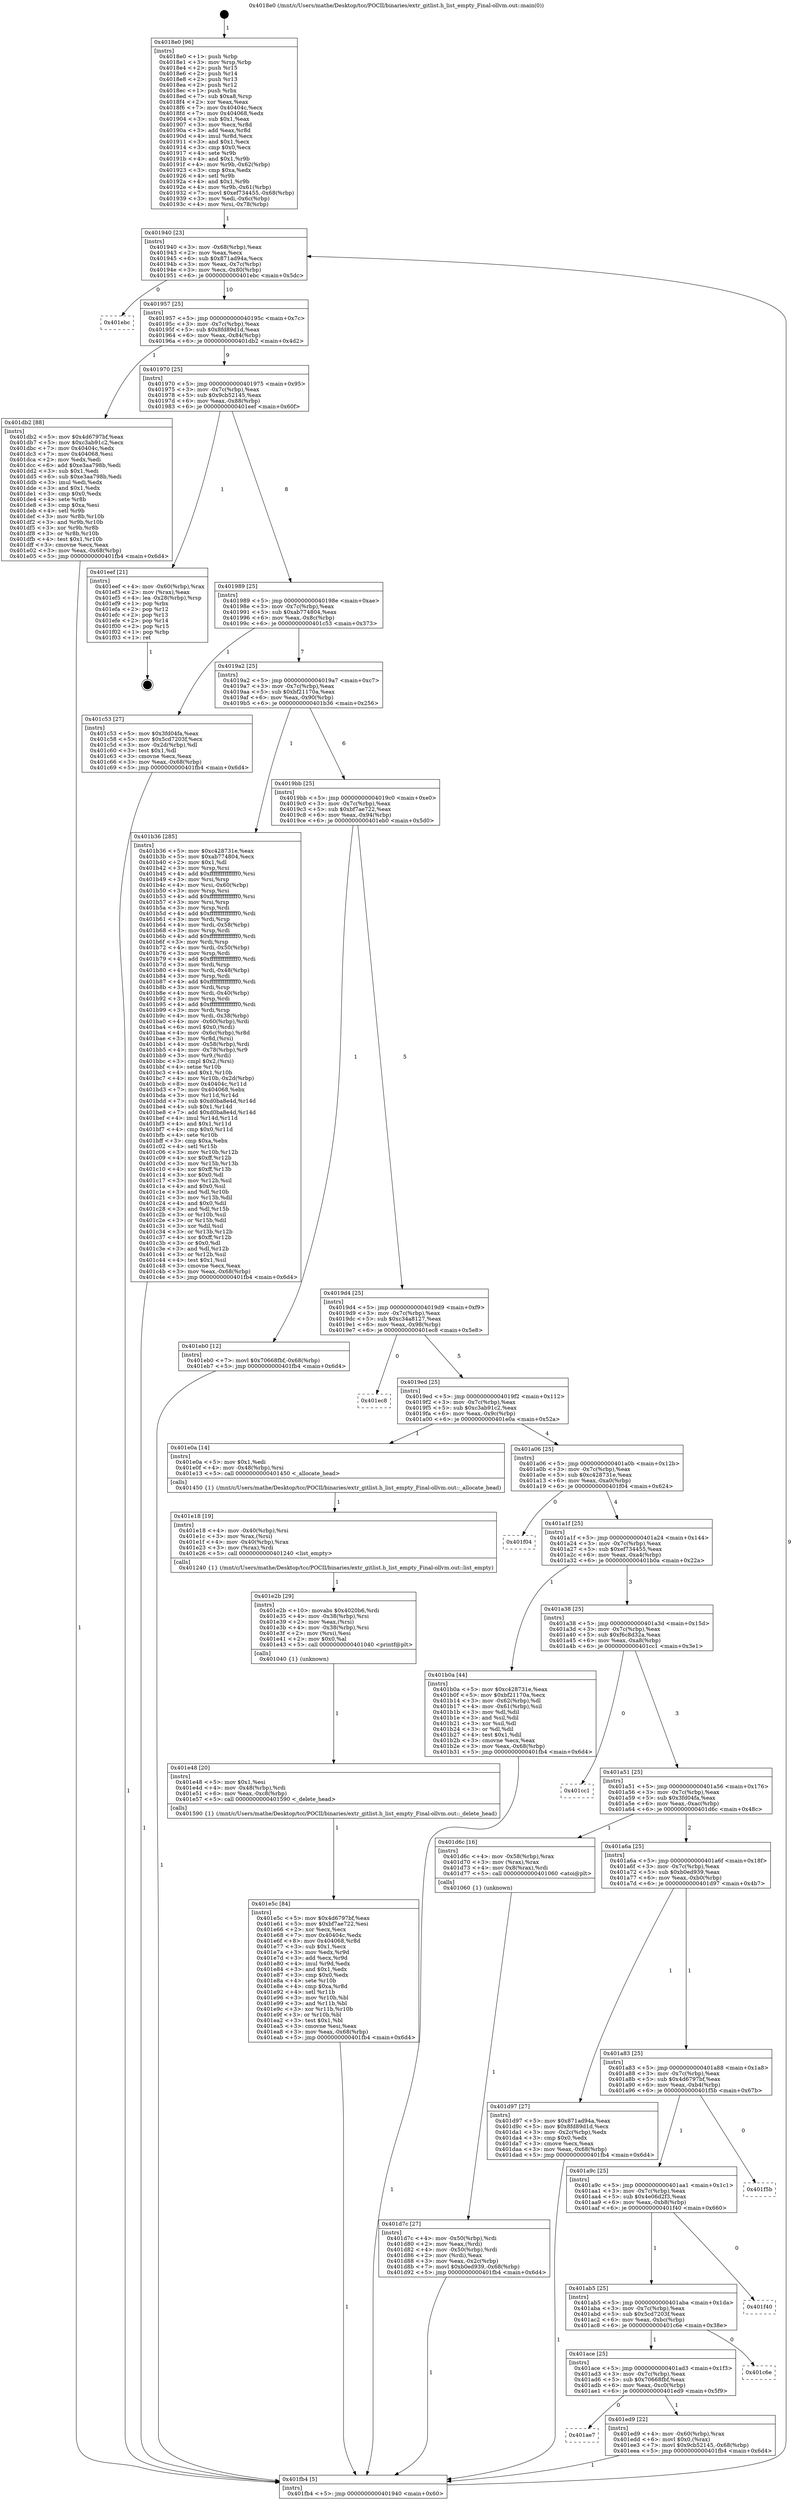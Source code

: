 digraph "0x4018e0" {
  label = "0x4018e0 (/mnt/c/Users/mathe/Desktop/tcc/POCII/binaries/extr_gitlist.h_list_empty_Final-ollvm.out::main(0))"
  labelloc = "t"
  node[shape=record]

  Entry [label="",width=0.3,height=0.3,shape=circle,fillcolor=black,style=filled]
  "0x401940" [label="{
     0x401940 [23]\l
     | [instrs]\l
     &nbsp;&nbsp;0x401940 \<+3\>: mov -0x68(%rbp),%eax\l
     &nbsp;&nbsp;0x401943 \<+2\>: mov %eax,%ecx\l
     &nbsp;&nbsp;0x401945 \<+6\>: sub $0x871ad94a,%ecx\l
     &nbsp;&nbsp;0x40194b \<+3\>: mov %eax,-0x7c(%rbp)\l
     &nbsp;&nbsp;0x40194e \<+3\>: mov %ecx,-0x80(%rbp)\l
     &nbsp;&nbsp;0x401951 \<+6\>: je 0000000000401ebc \<main+0x5dc\>\l
  }"]
  "0x401ebc" [label="{
     0x401ebc\l
  }", style=dashed]
  "0x401957" [label="{
     0x401957 [25]\l
     | [instrs]\l
     &nbsp;&nbsp;0x401957 \<+5\>: jmp 000000000040195c \<main+0x7c\>\l
     &nbsp;&nbsp;0x40195c \<+3\>: mov -0x7c(%rbp),%eax\l
     &nbsp;&nbsp;0x40195f \<+5\>: sub $0x8fd89d1d,%eax\l
     &nbsp;&nbsp;0x401964 \<+6\>: mov %eax,-0x84(%rbp)\l
     &nbsp;&nbsp;0x40196a \<+6\>: je 0000000000401db2 \<main+0x4d2\>\l
  }"]
  Exit [label="",width=0.3,height=0.3,shape=circle,fillcolor=black,style=filled,peripheries=2]
  "0x401db2" [label="{
     0x401db2 [88]\l
     | [instrs]\l
     &nbsp;&nbsp;0x401db2 \<+5\>: mov $0x4d6797bf,%eax\l
     &nbsp;&nbsp;0x401db7 \<+5\>: mov $0xc3ab91c2,%ecx\l
     &nbsp;&nbsp;0x401dbc \<+7\>: mov 0x40404c,%edx\l
     &nbsp;&nbsp;0x401dc3 \<+7\>: mov 0x404068,%esi\l
     &nbsp;&nbsp;0x401dca \<+2\>: mov %edx,%edi\l
     &nbsp;&nbsp;0x401dcc \<+6\>: add $0xe3aa798b,%edi\l
     &nbsp;&nbsp;0x401dd2 \<+3\>: sub $0x1,%edi\l
     &nbsp;&nbsp;0x401dd5 \<+6\>: sub $0xe3aa798b,%edi\l
     &nbsp;&nbsp;0x401ddb \<+3\>: imul %edi,%edx\l
     &nbsp;&nbsp;0x401dde \<+3\>: and $0x1,%edx\l
     &nbsp;&nbsp;0x401de1 \<+3\>: cmp $0x0,%edx\l
     &nbsp;&nbsp;0x401de4 \<+4\>: sete %r8b\l
     &nbsp;&nbsp;0x401de8 \<+3\>: cmp $0xa,%esi\l
     &nbsp;&nbsp;0x401deb \<+4\>: setl %r9b\l
     &nbsp;&nbsp;0x401def \<+3\>: mov %r8b,%r10b\l
     &nbsp;&nbsp;0x401df2 \<+3\>: and %r9b,%r10b\l
     &nbsp;&nbsp;0x401df5 \<+3\>: xor %r9b,%r8b\l
     &nbsp;&nbsp;0x401df8 \<+3\>: or %r8b,%r10b\l
     &nbsp;&nbsp;0x401dfb \<+4\>: test $0x1,%r10b\l
     &nbsp;&nbsp;0x401dff \<+3\>: cmovne %ecx,%eax\l
     &nbsp;&nbsp;0x401e02 \<+3\>: mov %eax,-0x68(%rbp)\l
     &nbsp;&nbsp;0x401e05 \<+5\>: jmp 0000000000401fb4 \<main+0x6d4\>\l
  }"]
  "0x401970" [label="{
     0x401970 [25]\l
     | [instrs]\l
     &nbsp;&nbsp;0x401970 \<+5\>: jmp 0000000000401975 \<main+0x95\>\l
     &nbsp;&nbsp;0x401975 \<+3\>: mov -0x7c(%rbp),%eax\l
     &nbsp;&nbsp;0x401978 \<+5\>: sub $0x9cb52145,%eax\l
     &nbsp;&nbsp;0x40197d \<+6\>: mov %eax,-0x88(%rbp)\l
     &nbsp;&nbsp;0x401983 \<+6\>: je 0000000000401eef \<main+0x60f\>\l
  }"]
  "0x401ae7" [label="{
     0x401ae7\l
  }", style=dashed]
  "0x401eef" [label="{
     0x401eef [21]\l
     | [instrs]\l
     &nbsp;&nbsp;0x401eef \<+4\>: mov -0x60(%rbp),%rax\l
     &nbsp;&nbsp;0x401ef3 \<+2\>: mov (%rax),%eax\l
     &nbsp;&nbsp;0x401ef5 \<+4\>: lea -0x28(%rbp),%rsp\l
     &nbsp;&nbsp;0x401ef9 \<+1\>: pop %rbx\l
     &nbsp;&nbsp;0x401efa \<+2\>: pop %r12\l
     &nbsp;&nbsp;0x401efc \<+2\>: pop %r13\l
     &nbsp;&nbsp;0x401efe \<+2\>: pop %r14\l
     &nbsp;&nbsp;0x401f00 \<+2\>: pop %r15\l
     &nbsp;&nbsp;0x401f02 \<+1\>: pop %rbp\l
     &nbsp;&nbsp;0x401f03 \<+1\>: ret\l
  }"]
  "0x401989" [label="{
     0x401989 [25]\l
     | [instrs]\l
     &nbsp;&nbsp;0x401989 \<+5\>: jmp 000000000040198e \<main+0xae\>\l
     &nbsp;&nbsp;0x40198e \<+3\>: mov -0x7c(%rbp),%eax\l
     &nbsp;&nbsp;0x401991 \<+5\>: sub $0xab774804,%eax\l
     &nbsp;&nbsp;0x401996 \<+6\>: mov %eax,-0x8c(%rbp)\l
     &nbsp;&nbsp;0x40199c \<+6\>: je 0000000000401c53 \<main+0x373\>\l
  }"]
  "0x401ed9" [label="{
     0x401ed9 [22]\l
     | [instrs]\l
     &nbsp;&nbsp;0x401ed9 \<+4\>: mov -0x60(%rbp),%rax\l
     &nbsp;&nbsp;0x401edd \<+6\>: movl $0x0,(%rax)\l
     &nbsp;&nbsp;0x401ee3 \<+7\>: movl $0x9cb52145,-0x68(%rbp)\l
     &nbsp;&nbsp;0x401eea \<+5\>: jmp 0000000000401fb4 \<main+0x6d4\>\l
  }"]
  "0x401c53" [label="{
     0x401c53 [27]\l
     | [instrs]\l
     &nbsp;&nbsp;0x401c53 \<+5\>: mov $0x3fd04fa,%eax\l
     &nbsp;&nbsp;0x401c58 \<+5\>: mov $0x5cd7203f,%ecx\l
     &nbsp;&nbsp;0x401c5d \<+3\>: mov -0x2d(%rbp),%dl\l
     &nbsp;&nbsp;0x401c60 \<+3\>: test $0x1,%dl\l
     &nbsp;&nbsp;0x401c63 \<+3\>: cmovne %ecx,%eax\l
     &nbsp;&nbsp;0x401c66 \<+3\>: mov %eax,-0x68(%rbp)\l
     &nbsp;&nbsp;0x401c69 \<+5\>: jmp 0000000000401fb4 \<main+0x6d4\>\l
  }"]
  "0x4019a2" [label="{
     0x4019a2 [25]\l
     | [instrs]\l
     &nbsp;&nbsp;0x4019a2 \<+5\>: jmp 00000000004019a7 \<main+0xc7\>\l
     &nbsp;&nbsp;0x4019a7 \<+3\>: mov -0x7c(%rbp),%eax\l
     &nbsp;&nbsp;0x4019aa \<+5\>: sub $0xbf21170a,%eax\l
     &nbsp;&nbsp;0x4019af \<+6\>: mov %eax,-0x90(%rbp)\l
     &nbsp;&nbsp;0x4019b5 \<+6\>: je 0000000000401b36 \<main+0x256\>\l
  }"]
  "0x401ace" [label="{
     0x401ace [25]\l
     | [instrs]\l
     &nbsp;&nbsp;0x401ace \<+5\>: jmp 0000000000401ad3 \<main+0x1f3\>\l
     &nbsp;&nbsp;0x401ad3 \<+3\>: mov -0x7c(%rbp),%eax\l
     &nbsp;&nbsp;0x401ad6 \<+5\>: sub $0x70668fbf,%eax\l
     &nbsp;&nbsp;0x401adb \<+6\>: mov %eax,-0xc0(%rbp)\l
     &nbsp;&nbsp;0x401ae1 \<+6\>: je 0000000000401ed9 \<main+0x5f9\>\l
  }"]
  "0x401b36" [label="{
     0x401b36 [285]\l
     | [instrs]\l
     &nbsp;&nbsp;0x401b36 \<+5\>: mov $0xc428731e,%eax\l
     &nbsp;&nbsp;0x401b3b \<+5\>: mov $0xab774804,%ecx\l
     &nbsp;&nbsp;0x401b40 \<+2\>: mov $0x1,%dl\l
     &nbsp;&nbsp;0x401b42 \<+3\>: mov %rsp,%rsi\l
     &nbsp;&nbsp;0x401b45 \<+4\>: add $0xfffffffffffffff0,%rsi\l
     &nbsp;&nbsp;0x401b49 \<+3\>: mov %rsi,%rsp\l
     &nbsp;&nbsp;0x401b4c \<+4\>: mov %rsi,-0x60(%rbp)\l
     &nbsp;&nbsp;0x401b50 \<+3\>: mov %rsp,%rsi\l
     &nbsp;&nbsp;0x401b53 \<+4\>: add $0xfffffffffffffff0,%rsi\l
     &nbsp;&nbsp;0x401b57 \<+3\>: mov %rsi,%rsp\l
     &nbsp;&nbsp;0x401b5a \<+3\>: mov %rsp,%rdi\l
     &nbsp;&nbsp;0x401b5d \<+4\>: add $0xfffffffffffffff0,%rdi\l
     &nbsp;&nbsp;0x401b61 \<+3\>: mov %rdi,%rsp\l
     &nbsp;&nbsp;0x401b64 \<+4\>: mov %rdi,-0x58(%rbp)\l
     &nbsp;&nbsp;0x401b68 \<+3\>: mov %rsp,%rdi\l
     &nbsp;&nbsp;0x401b6b \<+4\>: add $0xfffffffffffffff0,%rdi\l
     &nbsp;&nbsp;0x401b6f \<+3\>: mov %rdi,%rsp\l
     &nbsp;&nbsp;0x401b72 \<+4\>: mov %rdi,-0x50(%rbp)\l
     &nbsp;&nbsp;0x401b76 \<+3\>: mov %rsp,%rdi\l
     &nbsp;&nbsp;0x401b79 \<+4\>: add $0xfffffffffffffff0,%rdi\l
     &nbsp;&nbsp;0x401b7d \<+3\>: mov %rdi,%rsp\l
     &nbsp;&nbsp;0x401b80 \<+4\>: mov %rdi,-0x48(%rbp)\l
     &nbsp;&nbsp;0x401b84 \<+3\>: mov %rsp,%rdi\l
     &nbsp;&nbsp;0x401b87 \<+4\>: add $0xfffffffffffffff0,%rdi\l
     &nbsp;&nbsp;0x401b8b \<+3\>: mov %rdi,%rsp\l
     &nbsp;&nbsp;0x401b8e \<+4\>: mov %rdi,-0x40(%rbp)\l
     &nbsp;&nbsp;0x401b92 \<+3\>: mov %rsp,%rdi\l
     &nbsp;&nbsp;0x401b95 \<+4\>: add $0xfffffffffffffff0,%rdi\l
     &nbsp;&nbsp;0x401b99 \<+3\>: mov %rdi,%rsp\l
     &nbsp;&nbsp;0x401b9c \<+4\>: mov %rdi,-0x38(%rbp)\l
     &nbsp;&nbsp;0x401ba0 \<+4\>: mov -0x60(%rbp),%rdi\l
     &nbsp;&nbsp;0x401ba4 \<+6\>: movl $0x0,(%rdi)\l
     &nbsp;&nbsp;0x401baa \<+4\>: mov -0x6c(%rbp),%r8d\l
     &nbsp;&nbsp;0x401bae \<+3\>: mov %r8d,(%rsi)\l
     &nbsp;&nbsp;0x401bb1 \<+4\>: mov -0x58(%rbp),%rdi\l
     &nbsp;&nbsp;0x401bb5 \<+4\>: mov -0x78(%rbp),%r9\l
     &nbsp;&nbsp;0x401bb9 \<+3\>: mov %r9,(%rdi)\l
     &nbsp;&nbsp;0x401bbc \<+3\>: cmpl $0x2,(%rsi)\l
     &nbsp;&nbsp;0x401bbf \<+4\>: setne %r10b\l
     &nbsp;&nbsp;0x401bc3 \<+4\>: and $0x1,%r10b\l
     &nbsp;&nbsp;0x401bc7 \<+4\>: mov %r10b,-0x2d(%rbp)\l
     &nbsp;&nbsp;0x401bcb \<+8\>: mov 0x40404c,%r11d\l
     &nbsp;&nbsp;0x401bd3 \<+7\>: mov 0x404068,%ebx\l
     &nbsp;&nbsp;0x401bda \<+3\>: mov %r11d,%r14d\l
     &nbsp;&nbsp;0x401bdd \<+7\>: sub $0xd0ba8e4d,%r14d\l
     &nbsp;&nbsp;0x401be4 \<+4\>: sub $0x1,%r14d\l
     &nbsp;&nbsp;0x401be8 \<+7\>: add $0xd0ba8e4d,%r14d\l
     &nbsp;&nbsp;0x401bef \<+4\>: imul %r14d,%r11d\l
     &nbsp;&nbsp;0x401bf3 \<+4\>: and $0x1,%r11d\l
     &nbsp;&nbsp;0x401bf7 \<+4\>: cmp $0x0,%r11d\l
     &nbsp;&nbsp;0x401bfb \<+4\>: sete %r10b\l
     &nbsp;&nbsp;0x401bff \<+3\>: cmp $0xa,%ebx\l
     &nbsp;&nbsp;0x401c02 \<+4\>: setl %r15b\l
     &nbsp;&nbsp;0x401c06 \<+3\>: mov %r10b,%r12b\l
     &nbsp;&nbsp;0x401c09 \<+4\>: xor $0xff,%r12b\l
     &nbsp;&nbsp;0x401c0d \<+3\>: mov %r15b,%r13b\l
     &nbsp;&nbsp;0x401c10 \<+4\>: xor $0xff,%r13b\l
     &nbsp;&nbsp;0x401c14 \<+3\>: xor $0x0,%dl\l
     &nbsp;&nbsp;0x401c17 \<+3\>: mov %r12b,%sil\l
     &nbsp;&nbsp;0x401c1a \<+4\>: and $0x0,%sil\l
     &nbsp;&nbsp;0x401c1e \<+3\>: and %dl,%r10b\l
     &nbsp;&nbsp;0x401c21 \<+3\>: mov %r13b,%dil\l
     &nbsp;&nbsp;0x401c24 \<+4\>: and $0x0,%dil\l
     &nbsp;&nbsp;0x401c28 \<+3\>: and %dl,%r15b\l
     &nbsp;&nbsp;0x401c2b \<+3\>: or %r10b,%sil\l
     &nbsp;&nbsp;0x401c2e \<+3\>: or %r15b,%dil\l
     &nbsp;&nbsp;0x401c31 \<+3\>: xor %dil,%sil\l
     &nbsp;&nbsp;0x401c34 \<+3\>: or %r13b,%r12b\l
     &nbsp;&nbsp;0x401c37 \<+4\>: xor $0xff,%r12b\l
     &nbsp;&nbsp;0x401c3b \<+3\>: or $0x0,%dl\l
     &nbsp;&nbsp;0x401c3e \<+3\>: and %dl,%r12b\l
     &nbsp;&nbsp;0x401c41 \<+3\>: or %r12b,%sil\l
     &nbsp;&nbsp;0x401c44 \<+4\>: test $0x1,%sil\l
     &nbsp;&nbsp;0x401c48 \<+3\>: cmovne %ecx,%eax\l
     &nbsp;&nbsp;0x401c4b \<+3\>: mov %eax,-0x68(%rbp)\l
     &nbsp;&nbsp;0x401c4e \<+5\>: jmp 0000000000401fb4 \<main+0x6d4\>\l
  }"]
  "0x4019bb" [label="{
     0x4019bb [25]\l
     | [instrs]\l
     &nbsp;&nbsp;0x4019bb \<+5\>: jmp 00000000004019c0 \<main+0xe0\>\l
     &nbsp;&nbsp;0x4019c0 \<+3\>: mov -0x7c(%rbp),%eax\l
     &nbsp;&nbsp;0x4019c3 \<+5\>: sub $0xbf7ae722,%eax\l
     &nbsp;&nbsp;0x4019c8 \<+6\>: mov %eax,-0x94(%rbp)\l
     &nbsp;&nbsp;0x4019ce \<+6\>: je 0000000000401eb0 \<main+0x5d0\>\l
  }"]
  "0x401c6e" [label="{
     0x401c6e\l
  }", style=dashed]
  "0x401eb0" [label="{
     0x401eb0 [12]\l
     | [instrs]\l
     &nbsp;&nbsp;0x401eb0 \<+7\>: movl $0x70668fbf,-0x68(%rbp)\l
     &nbsp;&nbsp;0x401eb7 \<+5\>: jmp 0000000000401fb4 \<main+0x6d4\>\l
  }"]
  "0x4019d4" [label="{
     0x4019d4 [25]\l
     | [instrs]\l
     &nbsp;&nbsp;0x4019d4 \<+5\>: jmp 00000000004019d9 \<main+0xf9\>\l
     &nbsp;&nbsp;0x4019d9 \<+3\>: mov -0x7c(%rbp),%eax\l
     &nbsp;&nbsp;0x4019dc \<+5\>: sub $0xc34a8127,%eax\l
     &nbsp;&nbsp;0x4019e1 \<+6\>: mov %eax,-0x98(%rbp)\l
     &nbsp;&nbsp;0x4019e7 \<+6\>: je 0000000000401ec8 \<main+0x5e8\>\l
  }"]
  "0x401ab5" [label="{
     0x401ab5 [25]\l
     | [instrs]\l
     &nbsp;&nbsp;0x401ab5 \<+5\>: jmp 0000000000401aba \<main+0x1da\>\l
     &nbsp;&nbsp;0x401aba \<+3\>: mov -0x7c(%rbp),%eax\l
     &nbsp;&nbsp;0x401abd \<+5\>: sub $0x5cd7203f,%eax\l
     &nbsp;&nbsp;0x401ac2 \<+6\>: mov %eax,-0xbc(%rbp)\l
     &nbsp;&nbsp;0x401ac8 \<+6\>: je 0000000000401c6e \<main+0x38e\>\l
  }"]
  "0x401ec8" [label="{
     0x401ec8\l
  }", style=dashed]
  "0x4019ed" [label="{
     0x4019ed [25]\l
     | [instrs]\l
     &nbsp;&nbsp;0x4019ed \<+5\>: jmp 00000000004019f2 \<main+0x112\>\l
     &nbsp;&nbsp;0x4019f2 \<+3\>: mov -0x7c(%rbp),%eax\l
     &nbsp;&nbsp;0x4019f5 \<+5\>: sub $0xc3ab91c2,%eax\l
     &nbsp;&nbsp;0x4019fa \<+6\>: mov %eax,-0x9c(%rbp)\l
     &nbsp;&nbsp;0x401a00 \<+6\>: je 0000000000401e0a \<main+0x52a\>\l
  }"]
  "0x401f40" [label="{
     0x401f40\l
  }", style=dashed]
  "0x401e0a" [label="{
     0x401e0a [14]\l
     | [instrs]\l
     &nbsp;&nbsp;0x401e0a \<+5\>: mov $0x1,%edi\l
     &nbsp;&nbsp;0x401e0f \<+4\>: mov -0x48(%rbp),%rsi\l
     &nbsp;&nbsp;0x401e13 \<+5\>: call 0000000000401450 \<_allocate_head\>\l
     | [calls]\l
     &nbsp;&nbsp;0x401450 \{1\} (/mnt/c/Users/mathe/Desktop/tcc/POCII/binaries/extr_gitlist.h_list_empty_Final-ollvm.out::_allocate_head)\l
  }"]
  "0x401a06" [label="{
     0x401a06 [25]\l
     | [instrs]\l
     &nbsp;&nbsp;0x401a06 \<+5\>: jmp 0000000000401a0b \<main+0x12b\>\l
     &nbsp;&nbsp;0x401a0b \<+3\>: mov -0x7c(%rbp),%eax\l
     &nbsp;&nbsp;0x401a0e \<+5\>: sub $0xc428731e,%eax\l
     &nbsp;&nbsp;0x401a13 \<+6\>: mov %eax,-0xa0(%rbp)\l
     &nbsp;&nbsp;0x401a19 \<+6\>: je 0000000000401f04 \<main+0x624\>\l
  }"]
  "0x401a9c" [label="{
     0x401a9c [25]\l
     | [instrs]\l
     &nbsp;&nbsp;0x401a9c \<+5\>: jmp 0000000000401aa1 \<main+0x1c1\>\l
     &nbsp;&nbsp;0x401aa1 \<+3\>: mov -0x7c(%rbp),%eax\l
     &nbsp;&nbsp;0x401aa4 \<+5\>: sub $0x4e06d2f3,%eax\l
     &nbsp;&nbsp;0x401aa9 \<+6\>: mov %eax,-0xb8(%rbp)\l
     &nbsp;&nbsp;0x401aaf \<+6\>: je 0000000000401f40 \<main+0x660\>\l
  }"]
  "0x401f04" [label="{
     0x401f04\l
  }", style=dashed]
  "0x401a1f" [label="{
     0x401a1f [25]\l
     | [instrs]\l
     &nbsp;&nbsp;0x401a1f \<+5\>: jmp 0000000000401a24 \<main+0x144\>\l
     &nbsp;&nbsp;0x401a24 \<+3\>: mov -0x7c(%rbp),%eax\l
     &nbsp;&nbsp;0x401a27 \<+5\>: sub $0xef734455,%eax\l
     &nbsp;&nbsp;0x401a2c \<+6\>: mov %eax,-0xa4(%rbp)\l
     &nbsp;&nbsp;0x401a32 \<+6\>: je 0000000000401b0a \<main+0x22a\>\l
  }"]
  "0x401f5b" [label="{
     0x401f5b\l
  }", style=dashed]
  "0x401b0a" [label="{
     0x401b0a [44]\l
     | [instrs]\l
     &nbsp;&nbsp;0x401b0a \<+5\>: mov $0xc428731e,%eax\l
     &nbsp;&nbsp;0x401b0f \<+5\>: mov $0xbf21170a,%ecx\l
     &nbsp;&nbsp;0x401b14 \<+3\>: mov -0x62(%rbp),%dl\l
     &nbsp;&nbsp;0x401b17 \<+4\>: mov -0x61(%rbp),%sil\l
     &nbsp;&nbsp;0x401b1b \<+3\>: mov %dl,%dil\l
     &nbsp;&nbsp;0x401b1e \<+3\>: and %sil,%dil\l
     &nbsp;&nbsp;0x401b21 \<+3\>: xor %sil,%dl\l
     &nbsp;&nbsp;0x401b24 \<+3\>: or %dl,%dil\l
     &nbsp;&nbsp;0x401b27 \<+4\>: test $0x1,%dil\l
     &nbsp;&nbsp;0x401b2b \<+3\>: cmovne %ecx,%eax\l
     &nbsp;&nbsp;0x401b2e \<+3\>: mov %eax,-0x68(%rbp)\l
     &nbsp;&nbsp;0x401b31 \<+5\>: jmp 0000000000401fb4 \<main+0x6d4\>\l
  }"]
  "0x401a38" [label="{
     0x401a38 [25]\l
     | [instrs]\l
     &nbsp;&nbsp;0x401a38 \<+5\>: jmp 0000000000401a3d \<main+0x15d\>\l
     &nbsp;&nbsp;0x401a3d \<+3\>: mov -0x7c(%rbp),%eax\l
     &nbsp;&nbsp;0x401a40 \<+5\>: sub $0xf6c8d32a,%eax\l
     &nbsp;&nbsp;0x401a45 \<+6\>: mov %eax,-0xa8(%rbp)\l
     &nbsp;&nbsp;0x401a4b \<+6\>: je 0000000000401cc1 \<main+0x3e1\>\l
  }"]
  "0x401fb4" [label="{
     0x401fb4 [5]\l
     | [instrs]\l
     &nbsp;&nbsp;0x401fb4 \<+5\>: jmp 0000000000401940 \<main+0x60\>\l
  }"]
  "0x4018e0" [label="{
     0x4018e0 [96]\l
     | [instrs]\l
     &nbsp;&nbsp;0x4018e0 \<+1\>: push %rbp\l
     &nbsp;&nbsp;0x4018e1 \<+3\>: mov %rsp,%rbp\l
     &nbsp;&nbsp;0x4018e4 \<+2\>: push %r15\l
     &nbsp;&nbsp;0x4018e6 \<+2\>: push %r14\l
     &nbsp;&nbsp;0x4018e8 \<+2\>: push %r13\l
     &nbsp;&nbsp;0x4018ea \<+2\>: push %r12\l
     &nbsp;&nbsp;0x4018ec \<+1\>: push %rbx\l
     &nbsp;&nbsp;0x4018ed \<+7\>: sub $0xa8,%rsp\l
     &nbsp;&nbsp;0x4018f4 \<+2\>: xor %eax,%eax\l
     &nbsp;&nbsp;0x4018f6 \<+7\>: mov 0x40404c,%ecx\l
     &nbsp;&nbsp;0x4018fd \<+7\>: mov 0x404068,%edx\l
     &nbsp;&nbsp;0x401904 \<+3\>: sub $0x1,%eax\l
     &nbsp;&nbsp;0x401907 \<+3\>: mov %ecx,%r8d\l
     &nbsp;&nbsp;0x40190a \<+3\>: add %eax,%r8d\l
     &nbsp;&nbsp;0x40190d \<+4\>: imul %r8d,%ecx\l
     &nbsp;&nbsp;0x401911 \<+3\>: and $0x1,%ecx\l
     &nbsp;&nbsp;0x401914 \<+3\>: cmp $0x0,%ecx\l
     &nbsp;&nbsp;0x401917 \<+4\>: sete %r9b\l
     &nbsp;&nbsp;0x40191b \<+4\>: and $0x1,%r9b\l
     &nbsp;&nbsp;0x40191f \<+4\>: mov %r9b,-0x62(%rbp)\l
     &nbsp;&nbsp;0x401923 \<+3\>: cmp $0xa,%edx\l
     &nbsp;&nbsp;0x401926 \<+4\>: setl %r9b\l
     &nbsp;&nbsp;0x40192a \<+4\>: and $0x1,%r9b\l
     &nbsp;&nbsp;0x40192e \<+4\>: mov %r9b,-0x61(%rbp)\l
     &nbsp;&nbsp;0x401932 \<+7\>: movl $0xef734455,-0x68(%rbp)\l
     &nbsp;&nbsp;0x401939 \<+3\>: mov %edi,-0x6c(%rbp)\l
     &nbsp;&nbsp;0x40193c \<+4\>: mov %rsi,-0x78(%rbp)\l
  }"]
  "0x401e5c" [label="{
     0x401e5c [84]\l
     | [instrs]\l
     &nbsp;&nbsp;0x401e5c \<+5\>: mov $0x4d6797bf,%eax\l
     &nbsp;&nbsp;0x401e61 \<+5\>: mov $0xbf7ae722,%esi\l
     &nbsp;&nbsp;0x401e66 \<+2\>: xor %ecx,%ecx\l
     &nbsp;&nbsp;0x401e68 \<+7\>: mov 0x40404c,%edx\l
     &nbsp;&nbsp;0x401e6f \<+8\>: mov 0x404068,%r8d\l
     &nbsp;&nbsp;0x401e77 \<+3\>: sub $0x1,%ecx\l
     &nbsp;&nbsp;0x401e7a \<+3\>: mov %edx,%r9d\l
     &nbsp;&nbsp;0x401e7d \<+3\>: add %ecx,%r9d\l
     &nbsp;&nbsp;0x401e80 \<+4\>: imul %r9d,%edx\l
     &nbsp;&nbsp;0x401e84 \<+3\>: and $0x1,%edx\l
     &nbsp;&nbsp;0x401e87 \<+3\>: cmp $0x0,%edx\l
     &nbsp;&nbsp;0x401e8a \<+4\>: sete %r10b\l
     &nbsp;&nbsp;0x401e8e \<+4\>: cmp $0xa,%r8d\l
     &nbsp;&nbsp;0x401e92 \<+4\>: setl %r11b\l
     &nbsp;&nbsp;0x401e96 \<+3\>: mov %r10b,%bl\l
     &nbsp;&nbsp;0x401e99 \<+3\>: and %r11b,%bl\l
     &nbsp;&nbsp;0x401e9c \<+3\>: xor %r11b,%r10b\l
     &nbsp;&nbsp;0x401e9f \<+3\>: or %r10b,%bl\l
     &nbsp;&nbsp;0x401ea2 \<+3\>: test $0x1,%bl\l
     &nbsp;&nbsp;0x401ea5 \<+3\>: cmovne %esi,%eax\l
     &nbsp;&nbsp;0x401ea8 \<+3\>: mov %eax,-0x68(%rbp)\l
     &nbsp;&nbsp;0x401eab \<+5\>: jmp 0000000000401fb4 \<main+0x6d4\>\l
  }"]
  "0x401e48" [label="{
     0x401e48 [20]\l
     | [instrs]\l
     &nbsp;&nbsp;0x401e48 \<+5\>: mov $0x1,%esi\l
     &nbsp;&nbsp;0x401e4d \<+4\>: mov -0x48(%rbp),%rdi\l
     &nbsp;&nbsp;0x401e51 \<+6\>: mov %eax,-0xc8(%rbp)\l
     &nbsp;&nbsp;0x401e57 \<+5\>: call 0000000000401590 \<_delete_head\>\l
     | [calls]\l
     &nbsp;&nbsp;0x401590 \{1\} (/mnt/c/Users/mathe/Desktop/tcc/POCII/binaries/extr_gitlist.h_list_empty_Final-ollvm.out::_delete_head)\l
  }"]
  "0x401cc1" [label="{
     0x401cc1\l
  }", style=dashed]
  "0x401a51" [label="{
     0x401a51 [25]\l
     | [instrs]\l
     &nbsp;&nbsp;0x401a51 \<+5\>: jmp 0000000000401a56 \<main+0x176\>\l
     &nbsp;&nbsp;0x401a56 \<+3\>: mov -0x7c(%rbp),%eax\l
     &nbsp;&nbsp;0x401a59 \<+5\>: sub $0x3fd04fa,%eax\l
     &nbsp;&nbsp;0x401a5e \<+6\>: mov %eax,-0xac(%rbp)\l
     &nbsp;&nbsp;0x401a64 \<+6\>: je 0000000000401d6c \<main+0x48c\>\l
  }"]
  "0x401e2b" [label="{
     0x401e2b [29]\l
     | [instrs]\l
     &nbsp;&nbsp;0x401e2b \<+10\>: movabs $0x4020b6,%rdi\l
     &nbsp;&nbsp;0x401e35 \<+4\>: mov -0x38(%rbp),%rsi\l
     &nbsp;&nbsp;0x401e39 \<+2\>: mov %eax,(%rsi)\l
     &nbsp;&nbsp;0x401e3b \<+4\>: mov -0x38(%rbp),%rsi\l
     &nbsp;&nbsp;0x401e3f \<+2\>: mov (%rsi),%esi\l
     &nbsp;&nbsp;0x401e41 \<+2\>: mov $0x0,%al\l
     &nbsp;&nbsp;0x401e43 \<+5\>: call 0000000000401040 \<printf@plt\>\l
     | [calls]\l
     &nbsp;&nbsp;0x401040 \{1\} (unknown)\l
  }"]
  "0x401d6c" [label="{
     0x401d6c [16]\l
     | [instrs]\l
     &nbsp;&nbsp;0x401d6c \<+4\>: mov -0x58(%rbp),%rax\l
     &nbsp;&nbsp;0x401d70 \<+3\>: mov (%rax),%rax\l
     &nbsp;&nbsp;0x401d73 \<+4\>: mov 0x8(%rax),%rdi\l
     &nbsp;&nbsp;0x401d77 \<+5\>: call 0000000000401060 \<atoi@plt\>\l
     | [calls]\l
     &nbsp;&nbsp;0x401060 \{1\} (unknown)\l
  }"]
  "0x401a6a" [label="{
     0x401a6a [25]\l
     | [instrs]\l
     &nbsp;&nbsp;0x401a6a \<+5\>: jmp 0000000000401a6f \<main+0x18f\>\l
     &nbsp;&nbsp;0x401a6f \<+3\>: mov -0x7c(%rbp),%eax\l
     &nbsp;&nbsp;0x401a72 \<+5\>: sub $0xb0ed939,%eax\l
     &nbsp;&nbsp;0x401a77 \<+6\>: mov %eax,-0xb0(%rbp)\l
     &nbsp;&nbsp;0x401a7d \<+6\>: je 0000000000401d97 \<main+0x4b7\>\l
  }"]
  "0x401d7c" [label="{
     0x401d7c [27]\l
     | [instrs]\l
     &nbsp;&nbsp;0x401d7c \<+4\>: mov -0x50(%rbp),%rdi\l
     &nbsp;&nbsp;0x401d80 \<+2\>: mov %eax,(%rdi)\l
     &nbsp;&nbsp;0x401d82 \<+4\>: mov -0x50(%rbp),%rdi\l
     &nbsp;&nbsp;0x401d86 \<+2\>: mov (%rdi),%eax\l
     &nbsp;&nbsp;0x401d88 \<+3\>: mov %eax,-0x2c(%rbp)\l
     &nbsp;&nbsp;0x401d8b \<+7\>: movl $0xb0ed939,-0x68(%rbp)\l
     &nbsp;&nbsp;0x401d92 \<+5\>: jmp 0000000000401fb4 \<main+0x6d4\>\l
  }"]
  "0x401e18" [label="{
     0x401e18 [19]\l
     | [instrs]\l
     &nbsp;&nbsp;0x401e18 \<+4\>: mov -0x40(%rbp),%rsi\l
     &nbsp;&nbsp;0x401e1c \<+3\>: mov %rax,(%rsi)\l
     &nbsp;&nbsp;0x401e1f \<+4\>: mov -0x40(%rbp),%rax\l
     &nbsp;&nbsp;0x401e23 \<+3\>: mov (%rax),%rdi\l
     &nbsp;&nbsp;0x401e26 \<+5\>: call 0000000000401240 \<list_empty\>\l
     | [calls]\l
     &nbsp;&nbsp;0x401240 \{1\} (/mnt/c/Users/mathe/Desktop/tcc/POCII/binaries/extr_gitlist.h_list_empty_Final-ollvm.out::list_empty)\l
  }"]
  "0x401d97" [label="{
     0x401d97 [27]\l
     | [instrs]\l
     &nbsp;&nbsp;0x401d97 \<+5\>: mov $0x871ad94a,%eax\l
     &nbsp;&nbsp;0x401d9c \<+5\>: mov $0x8fd89d1d,%ecx\l
     &nbsp;&nbsp;0x401da1 \<+3\>: mov -0x2c(%rbp),%edx\l
     &nbsp;&nbsp;0x401da4 \<+3\>: cmp $0x0,%edx\l
     &nbsp;&nbsp;0x401da7 \<+3\>: cmove %ecx,%eax\l
     &nbsp;&nbsp;0x401daa \<+3\>: mov %eax,-0x68(%rbp)\l
     &nbsp;&nbsp;0x401dad \<+5\>: jmp 0000000000401fb4 \<main+0x6d4\>\l
  }"]
  "0x401a83" [label="{
     0x401a83 [25]\l
     | [instrs]\l
     &nbsp;&nbsp;0x401a83 \<+5\>: jmp 0000000000401a88 \<main+0x1a8\>\l
     &nbsp;&nbsp;0x401a88 \<+3\>: mov -0x7c(%rbp),%eax\l
     &nbsp;&nbsp;0x401a8b \<+5\>: sub $0x4d6797bf,%eax\l
     &nbsp;&nbsp;0x401a90 \<+6\>: mov %eax,-0xb4(%rbp)\l
     &nbsp;&nbsp;0x401a96 \<+6\>: je 0000000000401f5b \<main+0x67b\>\l
  }"]
  Entry -> "0x4018e0" [label=" 1"]
  "0x401940" -> "0x401ebc" [label=" 0"]
  "0x401940" -> "0x401957" [label=" 10"]
  "0x401eef" -> Exit [label=" 1"]
  "0x401957" -> "0x401db2" [label=" 1"]
  "0x401957" -> "0x401970" [label=" 9"]
  "0x401ed9" -> "0x401fb4" [label=" 1"]
  "0x401970" -> "0x401eef" [label=" 1"]
  "0x401970" -> "0x401989" [label=" 8"]
  "0x401ace" -> "0x401ae7" [label=" 0"]
  "0x401989" -> "0x401c53" [label=" 1"]
  "0x401989" -> "0x4019a2" [label=" 7"]
  "0x401ace" -> "0x401ed9" [label=" 1"]
  "0x4019a2" -> "0x401b36" [label=" 1"]
  "0x4019a2" -> "0x4019bb" [label=" 6"]
  "0x401ab5" -> "0x401ace" [label=" 1"]
  "0x4019bb" -> "0x401eb0" [label=" 1"]
  "0x4019bb" -> "0x4019d4" [label=" 5"]
  "0x401ab5" -> "0x401c6e" [label=" 0"]
  "0x4019d4" -> "0x401ec8" [label=" 0"]
  "0x4019d4" -> "0x4019ed" [label=" 5"]
  "0x401a9c" -> "0x401ab5" [label=" 1"]
  "0x4019ed" -> "0x401e0a" [label=" 1"]
  "0x4019ed" -> "0x401a06" [label=" 4"]
  "0x401a9c" -> "0x401f40" [label=" 0"]
  "0x401a06" -> "0x401f04" [label=" 0"]
  "0x401a06" -> "0x401a1f" [label=" 4"]
  "0x401a83" -> "0x401a9c" [label=" 1"]
  "0x401a1f" -> "0x401b0a" [label=" 1"]
  "0x401a1f" -> "0x401a38" [label=" 3"]
  "0x401b0a" -> "0x401fb4" [label=" 1"]
  "0x4018e0" -> "0x401940" [label=" 1"]
  "0x401fb4" -> "0x401940" [label=" 9"]
  "0x401a83" -> "0x401f5b" [label=" 0"]
  "0x401b36" -> "0x401fb4" [label=" 1"]
  "0x401c53" -> "0x401fb4" [label=" 1"]
  "0x401eb0" -> "0x401fb4" [label=" 1"]
  "0x401a38" -> "0x401cc1" [label=" 0"]
  "0x401a38" -> "0x401a51" [label=" 3"]
  "0x401e5c" -> "0x401fb4" [label=" 1"]
  "0x401a51" -> "0x401d6c" [label=" 1"]
  "0x401a51" -> "0x401a6a" [label=" 2"]
  "0x401d6c" -> "0x401d7c" [label=" 1"]
  "0x401d7c" -> "0x401fb4" [label=" 1"]
  "0x401e48" -> "0x401e5c" [label=" 1"]
  "0x401a6a" -> "0x401d97" [label=" 1"]
  "0x401a6a" -> "0x401a83" [label=" 1"]
  "0x401d97" -> "0x401fb4" [label=" 1"]
  "0x401db2" -> "0x401fb4" [label=" 1"]
  "0x401e0a" -> "0x401e18" [label=" 1"]
  "0x401e18" -> "0x401e2b" [label=" 1"]
  "0x401e2b" -> "0x401e48" [label=" 1"]
}
